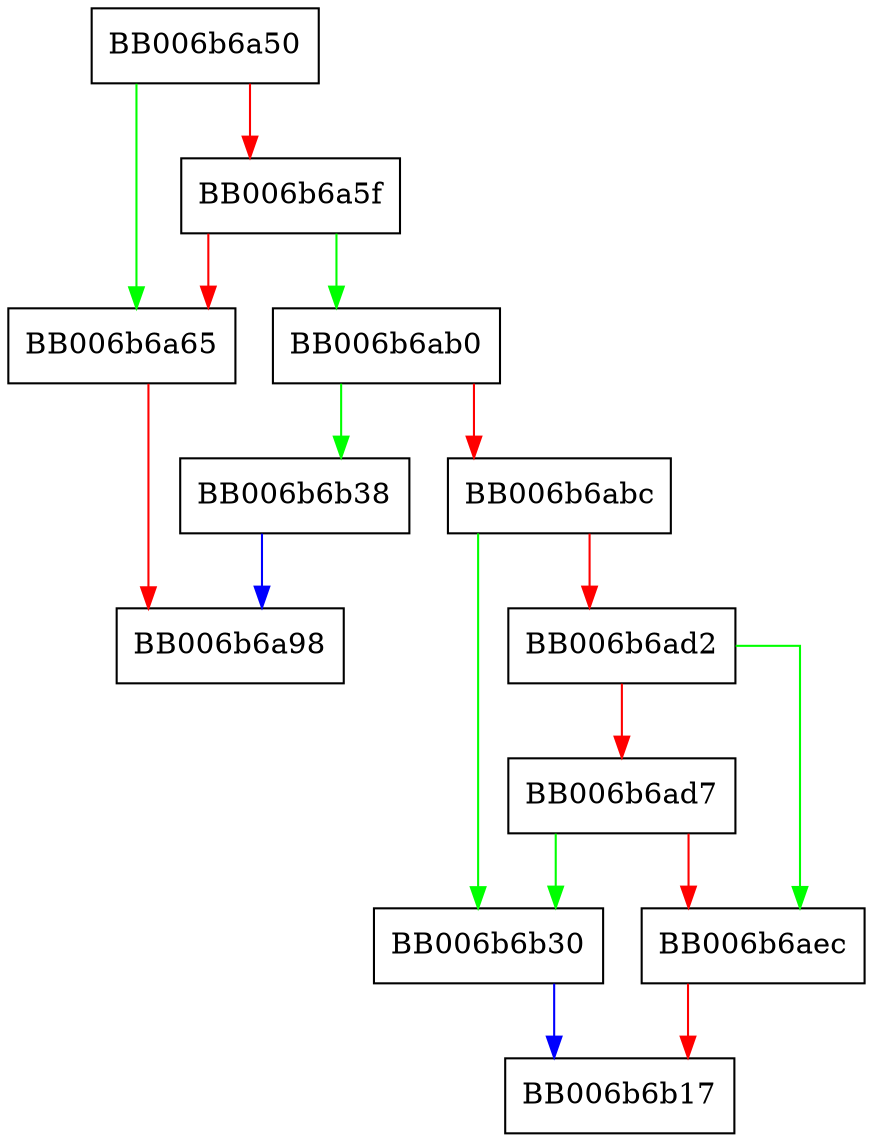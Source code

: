 digraph x448_to_EncryptedPrivateKeyInfo_pem_encode {
  node [shape="box"];
  graph [splines=ortho];
  BB006b6a50 -> BB006b6a65 [color="green"];
  BB006b6a50 -> BB006b6a5f [color="red"];
  BB006b6a5f -> BB006b6ab0 [color="green"];
  BB006b6a5f -> BB006b6a65 [color="red"];
  BB006b6a65 -> BB006b6a98 [color="red"];
  BB006b6ab0 -> BB006b6b38 [color="green"];
  BB006b6ab0 -> BB006b6abc [color="red"];
  BB006b6abc -> BB006b6b30 [color="green"];
  BB006b6abc -> BB006b6ad2 [color="red"];
  BB006b6ad2 -> BB006b6aec [color="green"];
  BB006b6ad2 -> BB006b6ad7 [color="red"];
  BB006b6ad7 -> BB006b6b30 [color="green"];
  BB006b6ad7 -> BB006b6aec [color="red"];
  BB006b6aec -> BB006b6b17 [color="red"];
  BB006b6b30 -> BB006b6b17 [color="blue"];
  BB006b6b38 -> BB006b6a98 [color="blue"];
}